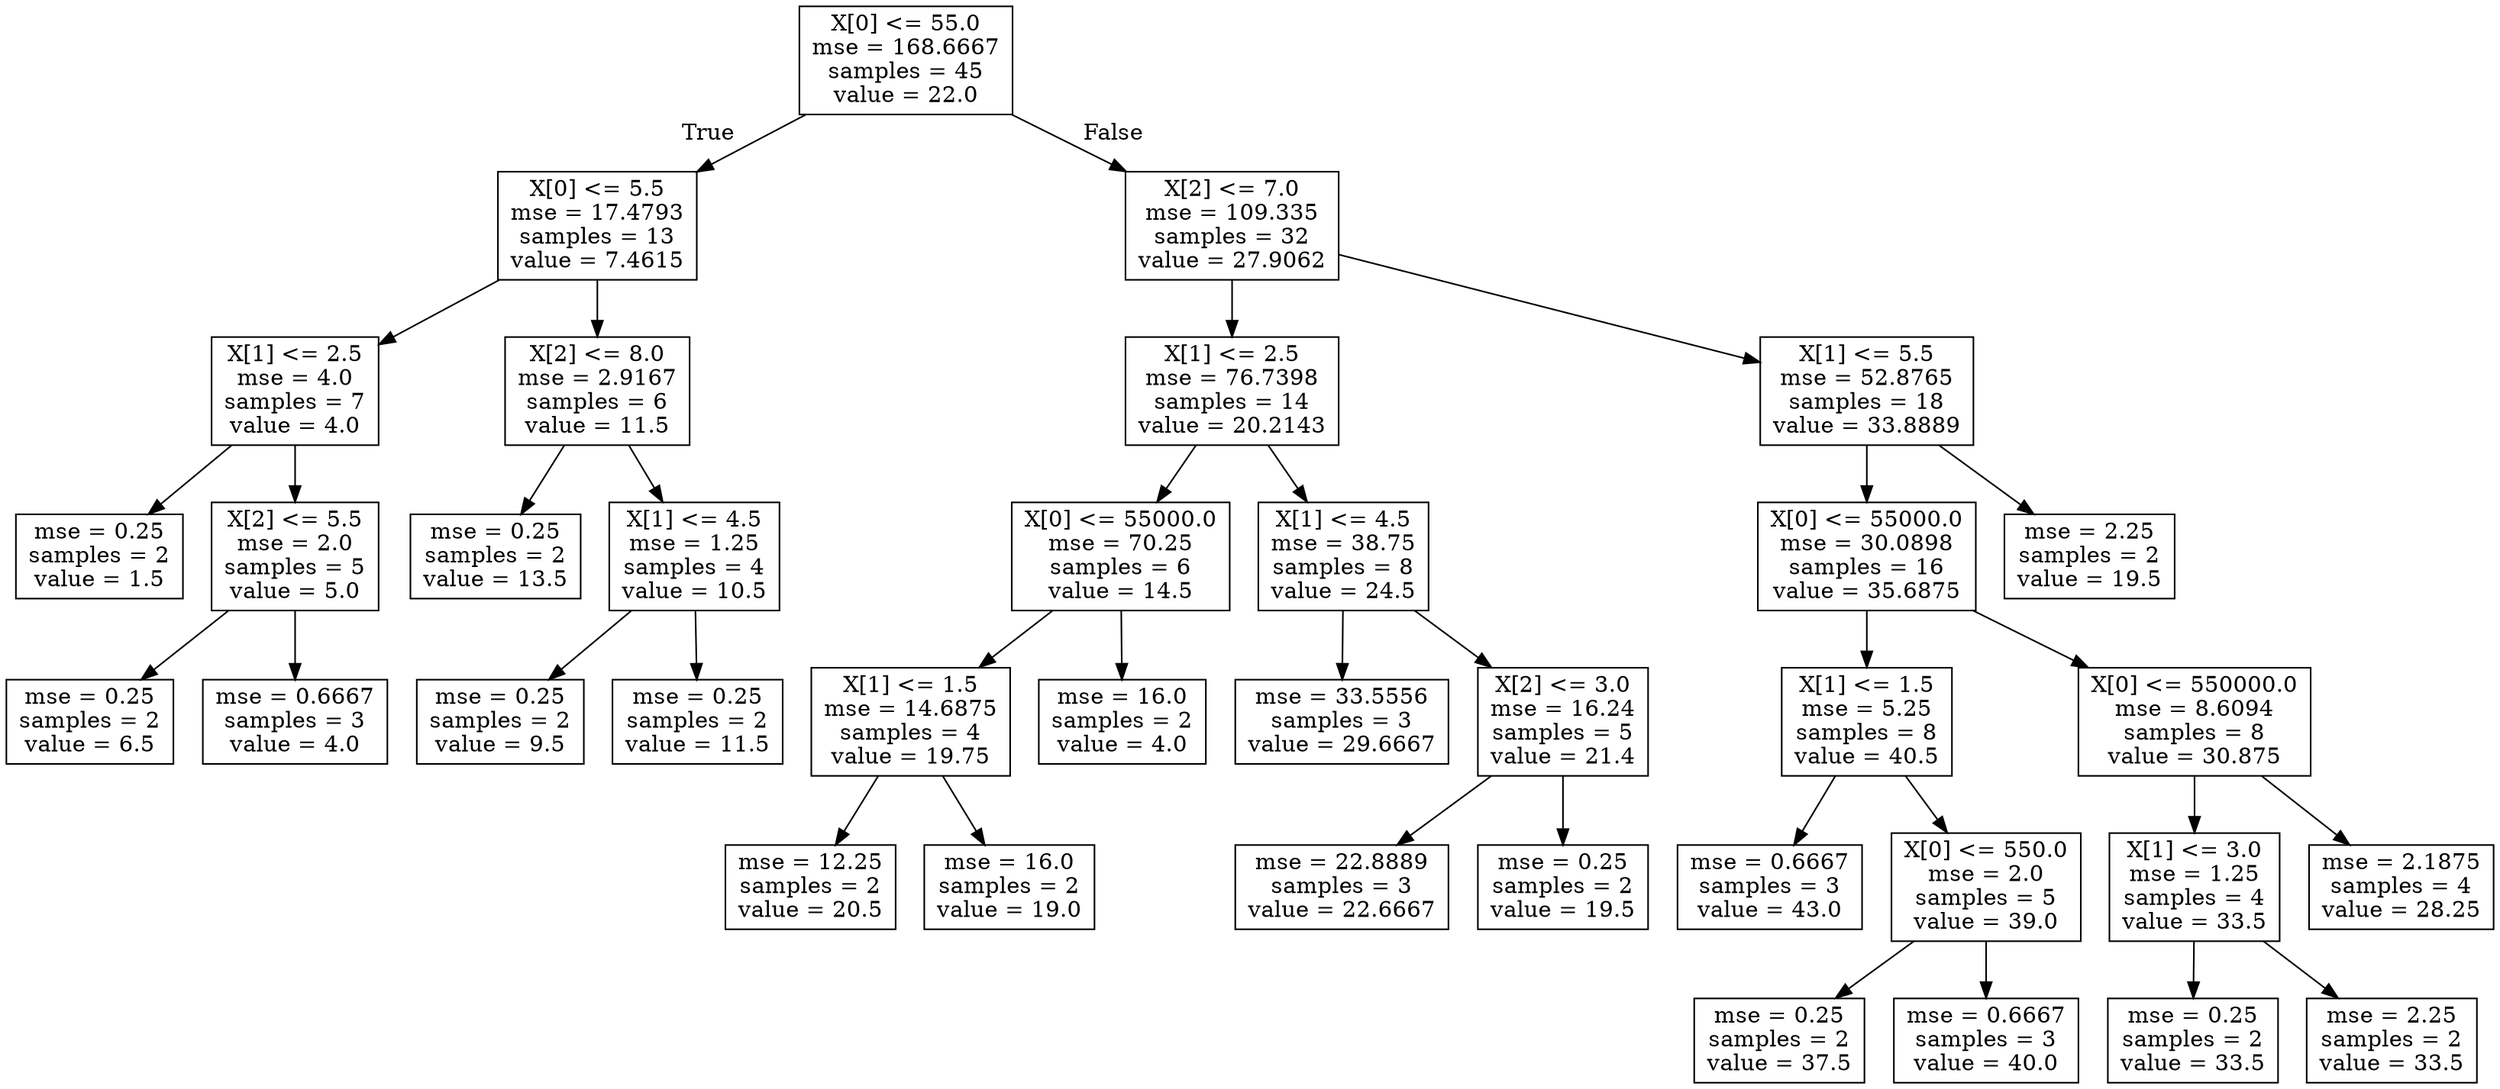 digraph Tree {
node [shape=box] ;
0 [label="X[0] <= 55.0\nmse = 168.6667\nsamples = 45\nvalue = 22.0"] ;
1 [label="X[0] <= 5.5\nmse = 17.4793\nsamples = 13\nvalue = 7.4615"] ;
0 -> 1 [labeldistance=2.5, labelangle=45, headlabel="True"] ;
2 [label="X[1] <= 2.5\nmse = 4.0\nsamples = 7\nvalue = 4.0"] ;
1 -> 2 ;
3 [label="mse = 0.25\nsamples = 2\nvalue = 1.5"] ;
2 -> 3 ;
4 [label="X[2] <= 5.5\nmse = 2.0\nsamples = 5\nvalue = 5.0"] ;
2 -> 4 ;
5 [label="mse = 0.25\nsamples = 2\nvalue = 6.5"] ;
4 -> 5 ;
6 [label="mse = 0.6667\nsamples = 3\nvalue = 4.0"] ;
4 -> 6 ;
7 [label="X[2] <= 8.0\nmse = 2.9167\nsamples = 6\nvalue = 11.5"] ;
1 -> 7 ;
8 [label="mse = 0.25\nsamples = 2\nvalue = 13.5"] ;
7 -> 8 ;
9 [label="X[1] <= 4.5\nmse = 1.25\nsamples = 4\nvalue = 10.5"] ;
7 -> 9 ;
10 [label="mse = 0.25\nsamples = 2\nvalue = 9.5"] ;
9 -> 10 ;
11 [label="mse = 0.25\nsamples = 2\nvalue = 11.5"] ;
9 -> 11 ;
12 [label="X[2] <= 7.0\nmse = 109.335\nsamples = 32\nvalue = 27.9062"] ;
0 -> 12 [labeldistance=2.5, labelangle=-45, headlabel="False"] ;
13 [label="X[1] <= 2.5\nmse = 76.7398\nsamples = 14\nvalue = 20.2143"] ;
12 -> 13 ;
14 [label="X[0] <= 55000.0\nmse = 70.25\nsamples = 6\nvalue = 14.5"] ;
13 -> 14 ;
15 [label="X[1] <= 1.5\nmse = 14.6875\nsamples = 4\nvalue = 19.75"] ;
14 -> 15 ;
16 [label="mse = 12.25\nsamples = 2\nvalue = 20.5"] ;
15 -> 16 ;
17 [label="mse = 16.0\nsamples = 2\nvalue = 19.0"] ;
15 -> 17 ;
18 [label="mse = 16.0\nsamples = 2\nvalue = 4.0"] ;
14 -> 18 ;
19 [label="X[1] <= 4.5\nmse = 38.75\nsamples = 8\nvalue = 24.5"] ;
13 -> 19 ;
20 [label="mse = 33.5556\nsamples = 3\nvalue = 29.6667"] ;
19 -> 20 ;
21 [label="X[2] <= 3.0\nmse = 16.24\nsamples = 5\nvalue = 21.4"] ;
19 -> 21 ;
22 [label="mse = 22.8889\nsamples = 3\nvalue = 22.6667"] ;
21 -> 22 ;
23 [label="mse = 0.25\nsamples = 2\nvalue = 19.5"] ;
21 -> 23 ;
24 [label="X[1] <= 5.5\nmse = 52.8765\nsamples = 18\nvalue = 33.8889"] ;
12 -> 24 ;
25 [label="X[0] <= 55000.0\nmse = 30.0898\nsamples = 16\nvalue = 35.6875"] ;
24 -> 25 ;
26 [label="X[1] <= 1.5\nmse = 5.25\nsamples = 8\nvalue = 40.5"] ;
25 -> 26 ;
27 [label="mse = 0.6667\nsamples = 3\nvalue = 43.0"] ;
26 -> 27 ;
28 [label="X[0] <= 550.0\nmse = 2.0\nsamples = 5\nvalue = 39.0"] ;
26 -> 28 ;
29 [label="mse = 0.25\nsamples = 2\nvalue = 37.5"] ;
28 -> 29 ;
30 [label="mse = 0.6667\nsamples = 3\nvalue = 40.0"] ;
28 -> 30 ;
31 [label="X[0] <= 550000.0\nmse = 8.6094\nsamples = 8\nvalue = 30.875"] ;
25 -> 31 ;
32 [label="X[1] <= 3.0\nmse = 1.25\nsamples = 4\nvalue = 33.5"] ;
31 -> 32 ;
33 [label="mse = 0.25\nsamples = 2\nvalue = 33.5"] ;
32 -> 33 ;
34 [label="mse = 2.25\nsamples = 2\nvalue = 33.5"] ;
32 -> 34 ;
35 [label="mse = 2.1875\nsamples = 4\nvalue = 28.25"] ;
31 -> 35 ;
36 [label="mse = 2.25\nsamples = 2\nvalue = 19.5"] ;
24 -> 36 ;
}